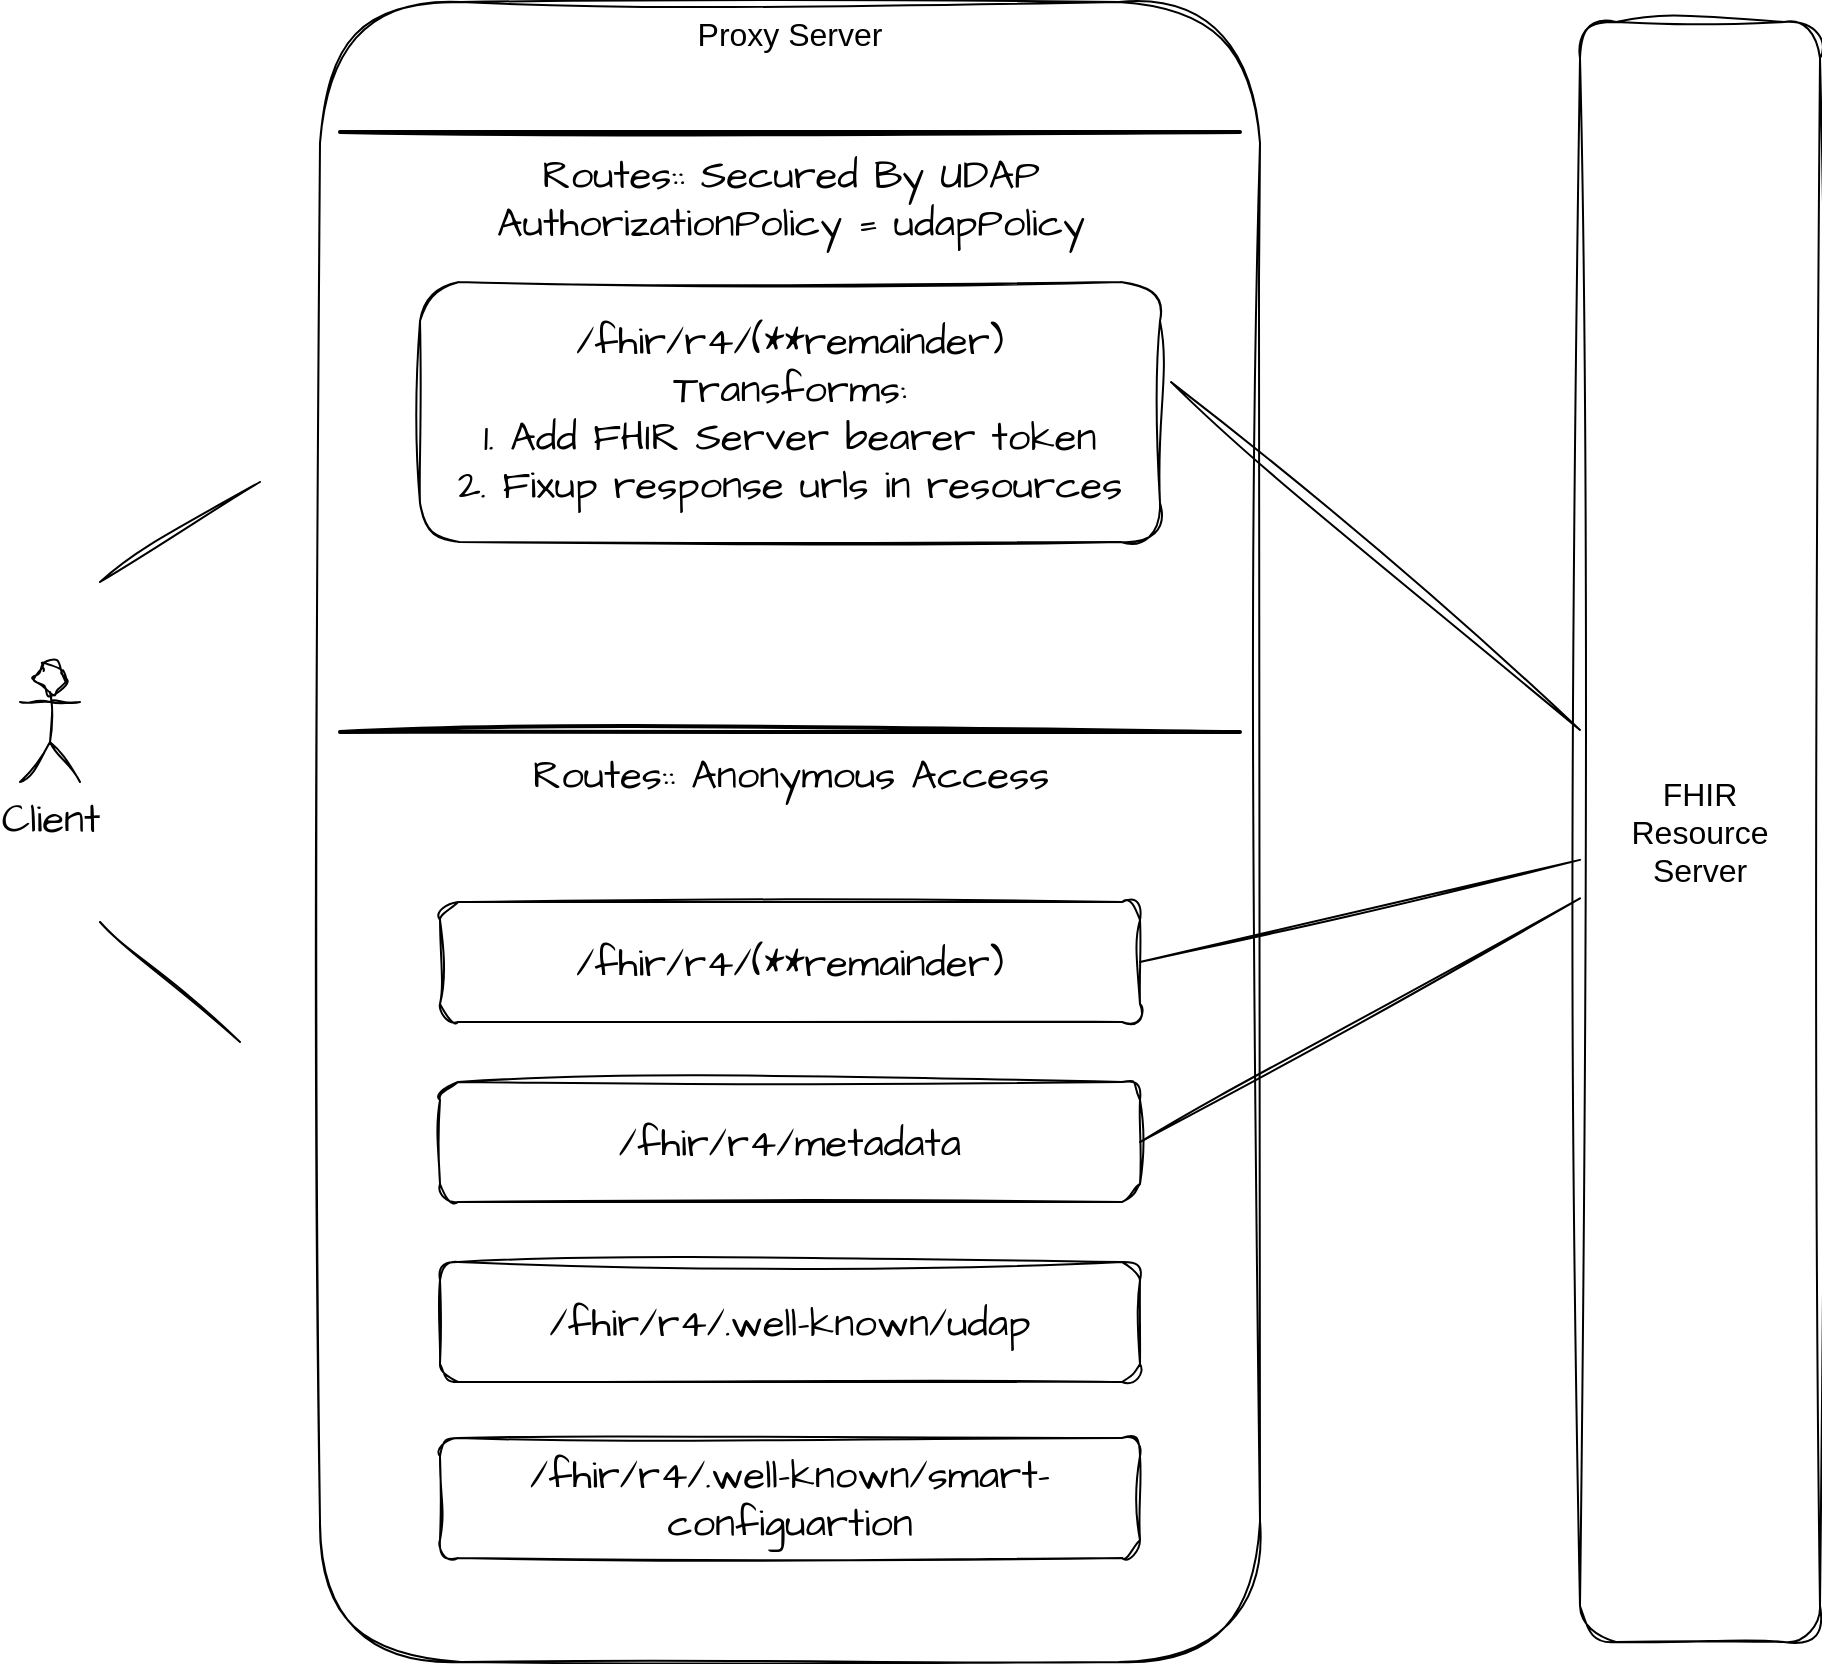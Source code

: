 <mxfile>
    <diagram id="5eBE5b2fPS2f6UOElaNn" name="Page-1">
        <mxGraphModel dx="3065" dy="1602" grid="1" gridSize="10" guides="1" tooltips="1" connect="1" arrows="1" fold="1" page="1" pageScale="1" pageWidth="850" pageHeight="1100" math="0" shadow="0">
            <root>
                <mxCell id="0"/>
                <mxCell id="1" parent="0"/>
                <mxCell id="2" value="&lt;font style=&quot;font-size: 16px;&quot;&gt;FHIR &lt;br&gt;Resource Server&lt;/font&gt;" style="rounded=1;whiteSpace=wrap;html=1;sketch=1;curveFitting=1;jiggle=2;" parent="1" vertex="1">
                    <mxGeometry x="640" y="120" width="120" height="810" as="geometry"/>
                </mxCell>
                <mxCell id="6" value="Client" style="shape=umlActor;verticalLabelPosition=bottom;verticalAlign=top;html=1;outlineConnect=0;sketch=1;hachureGap=4;jiggle=2;curveFitting=1;fontFamily=Architects Daughter;fontSource=https%3A%2F%2Ffonts.googleapis.com%2Fcss%3Ffamily%3DArchitects%2BDaughter;fontSize=20;" parent="1" vertex="1">
                    <mxGeometry x="-140" y="440" width="30" height="60" as="geometry"/>
                </mxCell>
                <mxCell id="14" value="" style="group" parent="1" vertex="1" connectable="0">
                    <mxGeometry x="10" y="110" width="470" height="830" as="geometry"/>
                </mxCell>
                <mxCell id="3" value="&lt;font style=&quot;font-size: 16px;&quot;&gt;Proxy Server&lt;/font&gt;" style="rounded=1;whiteSpace=wrap;html=1;sketch=1;curveFitting=1;jiggle=2;verticalAlign=top;" parent="14" vertex="1">
                    <mxGeometry width="470" height="830" as="geometry"/>
                </mxCell>
                <mxCell id="4" value="/fhir/r4/.well-known/udap" style="rounded=1;whiteSpace=wrap;html=1;sketch=1;hachureGap=4;jiggle=2;curveFitting=1;fontFamily=Architects Daughter;fontSource=https%3A%2F%2Ffonts.googleapis.com%2Fcss%3Ffamily%3DArchitects%2BDaughter;fontSize=20;" parent="14" vertex="1">
                    <mxGeometry x="60" y="630" width="350" height="60" as="geometry"/>
                </mxCell>
                <mxCell id="5" value="/fhir/r4/.well-known/smart-configuartion" style="rounded=1;whiteSpace=wrap;html=1;sketch=1;hachureGap=4;jiggle=2;curveFitting=1;fontFamily=Architects Daughter;fontSource=https%3A%2F%2Ffonts.googleapis.com%2Fcss%3Ffamily%3DArchitects%2BDaughter;fontSize=20;" parent="14" vertex="1">
                    <mxGeometry x="60" y="718" width="350" height="60" as="geometry"/>
                </mxCell>
                <mxCell id="9" value="Routes:: Anonymous Access" style="line;strokeWidth=2;html=1;sketch=1;hachureGap=4;jiggle=2;curveFitting=1;fontFamily=Architects Daughter;fontSource=https%3A%2F%2Ffonts.googleapis.com%2Fcss%3Ffamily%3DArchitects%2BDaughter;fontSize=20;" parent="14" vertex="1">
                    <mxGeometry x="10" y="360" width="450" height="10" as="geometry"/>
                </mxCell>
                <mxCell id="10" value="Routes:: Secured By UDAP&lt;br&gt;AuthorizationPolicy = udapPolicy" style="line;strokeWidth=2;html=1;sketch=1;hachureGap=4;jiggle=2;curveFitting=1;fontFamily=Architects Daughter;fontSource=https%3A%2F%2Ffonts.googleapis.com%2Fcss%3Ffamily%3DArchitects%2BDaughter;fontSize=20;" parent="14" vertex="1">
                    <mxGeometry x="10" y="60" width="450" height="10" as="geometry"/>
                </mxCell>
                <mxCell id="11" value="/fhir/r4/(**remainder)" style="rounded=1;whiteSpace=wrap;html=1;sketch=1;hachureGap=4;jiggle=2;curveFitting=1;fontFamily=Architects Daughter;fontSource=https%3A%2F%2Ffonts.googleapis.com%2Fcss%3Ffamily%3DArchitects%2BDaughter;fontSize=20;" parent="14" vertex="1">
                    <mxGeometry x="60" y="450" width="350" height="60" as="geometry"/>
                </mxCell>
                <mxCell id="12" value="/fhir/r4/(**remainder)&lt;br&gt;Transforms:&lt;br&gt;1. Add FHIR Server bearer token&lt;br&gt;2. Fixup response urls in resources" style="rounded=1;whiteSpace=wrap;html=1;sketch=1;hachureGap=4;jiggle=2;curveFitting=1;fontFamily=Architects Daughter;fontSource=https%3A%2F%2Ffonts.googleapis.com%2Fcss%3Ffamily%3DArchitects%2BDaughter;fontSize=20;" parent="14" vertex="1">
                    <mxGeometry x="50" y="140" width="370" height="130" as="geometry"/>
                </mxCell>
                <mxCell id="13" value="/fhir/r4/metadata" style="rounded=1;whiteSpace=wrap;html=1;sketch=1;hachureGap=4;jiggle=2;curveFitting=1;fontFamily=Architects Daughter;fontSource=https%3A%2F%2Ffonts.googleapis.com%2Fcss%3Ffamily%3DArchitects%2BDaughter;fontSize=20;" parent="14" vertex="1">
                    <mxGeometry x="60" y="540" width="350" height="60" as="geometry"/>
                </mxCell>
                <mxCell id="15" value="" style="endArrow=none;html=1;sketch=1;hachureGap=4;jiggle=2;curveFitting=1;fontFamily=Architects Daughter;fontSource=https%3A%2F%2Ffonts.googleapis.com%2Fcss%3Ffamily%3DArchitects%2BDaughter;fontSize=16;exitX=1.015;exitY=0.385;exitDx=0;exitDy=0;exitPerimeter=0;" parent="1" source="12" target="2" edge="1">
                    <mxGeometry width="50" height="50" relative="1" as="geometry">
                        <mxPoint x="460" y="310" as="sourcePoint"/>
                        <mxPoint x="510" y="260" as="targetPoint"/>
                    </mxGeometry>
                </mxCell>
                <mxCell id="16" value="" style="endArrow=none;html=1;sketch=1;hachureGap=4;jiggle=2;curveFitting=1;fontFamily=Architects Daughter;fontSource=https%3A%2F%2Ffonts.googleapis.com%2Fcss%3Ffamily%3DArchitects%2BDaughter;fontSize=16;exitX=1;exitY=0.5;exitDx=0;exitDy=0;" parent="1" source="13" target="2" edge="1">
                    <mxGeometry width="50" height="50" relative="1" as="geometry">
                        <mxPoint x="540" y="790" as="sourcePoint"/>
                        <mxPoint x="740.49" y="789.77" as="targetPoint"/>
                    </mxGeometry>
                </mxCell>
                <mxCell id="17" value="" style="endArrow=none;html=1;sketch=1;hachureGap=4;jiggle=2;curveFitting=1;fontFamily=Architects Daughter;fontSource=https%3A%2F%2Ffonts.googleapis.com%2Fcss%3Ffamily%3DArchitects%2BDaughter;fontSize=16;exitX=1;exitY=0.5;exitDx=0;exitDy=0;" parent="1" source="11" target="2" edge="1">
                    <mxGeometry width="50" height="50" relative="1" as="geometry">
                        <mxPoint x="445.55" y="310.05" as="sourcePoint"/>
                        <mxPoint x="646.04" y="309.82" as="targetPoint"/>
                    </mxGeometry>
                </mxCell>
                <mxCell id="18" value="" style="endArrow=none;html=1;sketch=1;hachureGap=4;jiggle=2;curveFitting=1;fontFamily=Architects Daughter;fontSource=https%3A%2F%2Ffonts.googleapis.com%2Fcss%3Ffamily%3DArchitects%2BDaughter;fontSize=16;" parent="1" edge="1">
                    <mxGeometry width="50" height="50" relative="1" as="geometry">
                        <mxPoint x="-100" y="400" as="sourcePoint"/>
                        <mxPoint x="-20" y="350" as="targetPoint"/>
                    </mxGeometry>
                </mxCell>
                <mxCell id="19" value="" style="endArrow=none;html=1;sketch=1;hachureGap=4;jiggle=2;curveFitting=1;fontFamily=Architects Daughter;fontSource=https%3A%2F%2Ffonts.googleapis.com%2Fcss%3Ffamily%3DArchitects%2BDaughter;fontSize=16;" parent="1" edge="1">
                    <mxGeometry width="50" height="50" relative="1" as="geometry">
                        <mxPoint x="-100" y="570" as="sourcePoint"/>
                        <mxPoint x="-30" y="630" as="targetPoint"/>
                    </mxGeometry>
                </mxCell>
            </root>
        </mxGraphModel>
    </diagram>
</mxfile>